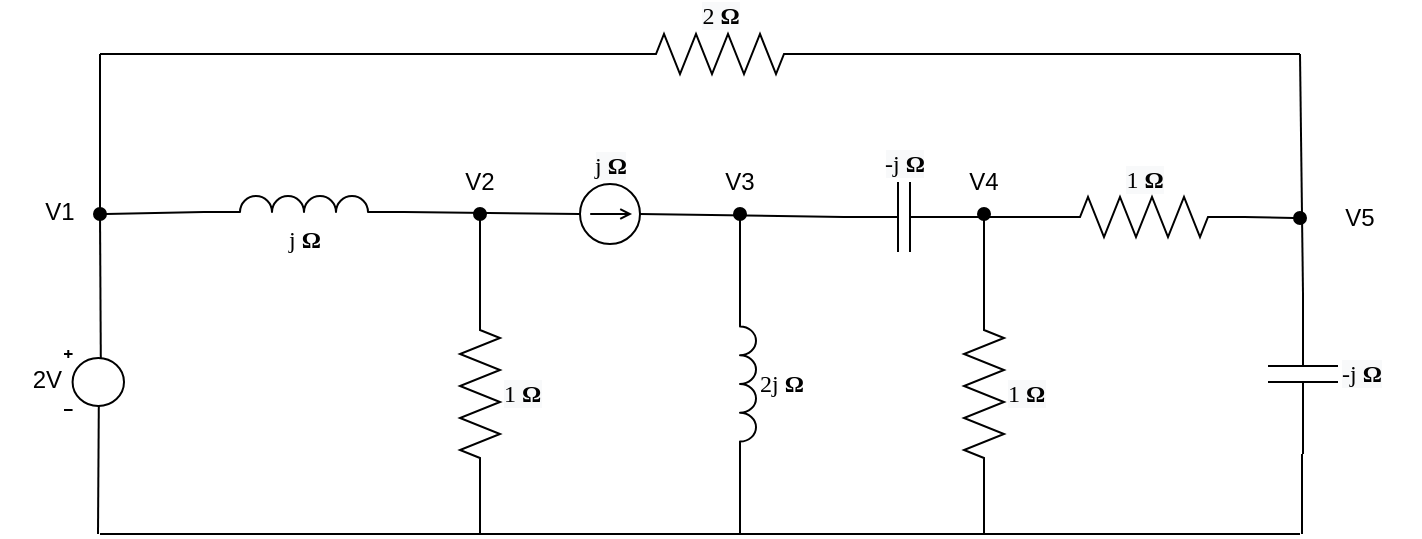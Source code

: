 <mxfile version="20.2.0" type="device" pages="2"><diagram name="Page-1" id="7e0a89b8-554c-2b80-1dc8-d5c74ca68de4"><mxGraphModel dx="1426" dy="825" grid="1" gridSize="10" guides="1" tooltips="1" connect="1" arrows="1" fold="1" page="1" pageScale="1" pageWidth="1100" pageHeight="850" background="none" math="0" shadow="0"><root><mxCell id="0"/><mxCell id="1" parent="0"/><mxCell id="KJZGvPfHqYFfTITc5-n2-2" value="2V&lt;br&gt;" style="pointerEvents=1;verticalLabelPosition=middle;shadow=0;dashed=0;align=right;html=1;verticalAlign=middle;shape=mxgraph.electrical.signal_sources.dc_source_1;labelPosition=left;" parent="1" vertex="1"><mxGeometry x="142" y="588" width="30" height="30" as="geometry"/></mxCell><mxCell id="KJZGvPfHqYFfTITc5-n2-3" value="&lt;span style=&quot;font-family: &amp;#34;verdana&amp;#34;&quot;&gt;j&amp;nbsp;&lt;/span&gt;&lt;b style=&quot;font-family: &amp;#34;verdana&amp;#34;&quot;&gt;Ω&lt;/b&gt;" style="pointerEvents=1;verticalLabelPosition=bottom;shadow=0;dashed=0;align=center;html=1;verticalAlign=top;shape=mxgraph.electrical.inductors.inductor_3;" parent="1" vertex="1"><mxGeometry x="212" y="511" width="100" height="8" as="geometry"/></mxCell><mxCell id="KJZGvPfHqYFfTITc5-n2-4" value="&lt;span style=&quot;color: rgb(0 , 0 , 0) ; font-family: &amp;#34;verdana&amp;#34; ; font-size: 12px ; font-style: normal ; font-weight: 400 ; letter-spacing: normal ; text-align: center ; text-indent: 0px ; text-transform: none ; word-spacing: 0px ; background-color: rgb(248 , 249 , 250) ; display: inline ; float: none&quot;&gt;1&amp;nbsp;&lt;/span&gt;&lt;b style=&quot;color: rgb(0 , 0 , 0) ; font-family: &amp;#34;verdana&amp;#34; ; font-size: 12px ; font-style: normal ; letter-spacing: normal ; text-align: center ; text-indent: 0px ; text-transform: none ; word-spacing: 0px ; background-color: rgb(248 , 249 , 250)&quot;&gt;Ω&lt;/b&gt;" style="pointerEvents=1;verticalLabelPosition=middle;shadow=0;dashed=0;align=left;html=1;verticalAlign=middle;shape=mxgraph.electrical.resistors.resistor_2;direction=south;labelPosition=right;" parent="1" vertex="1"><mxGeometry x="340" y="560" width="20" height="100" as="geometry"/></mxCell><mxCell id="KJZGvPfHqYFfTITc5-n2-5" value="&lt;span style=&quot;color: rgb(0 , 0 , 0) ; font-family: &amp;#34;verdana&amp;#34; ; font-size: 12px ; font-style: normal ; font-weight: 400 ; letter-spacing: normal ; text-align: center ; text-indent: 0px ; text-transform: none ; word-spacing: 0px ; background-color: rgb(248 , 249 , 250) ; display: inline ; float: none&quot;&gt;2&amp;nbsp;&lt;/span&gt;&lt;b style=&quot;color: rgb(0 , 0 , 0) ; font-family: &amp;#34;verdana&amp;#34; ; font-size: 12px ; font-style: normal ; letter-spacing: normal ; text-align: center ; text-indent: 0px ; text-transform: none ; word-spacing: 0px ; background-color: rgb(248 , 249 , 250)&quot;&gt;Ω&lt;/b&gt;" style="pointerEvents=1;verticalLabelPosition=top;shadow=0;dashed=0;align=center;html=1;verticalAlign=bottom;shape=mxgraph.electrical.resistors.resistor_2;direction=west;labelPosition=center;" parent="1" vertex="1"><mxGeometry x="420" y="430" width="100" height="20" as="geometry"/></mxCell><mxCell id="KJZGvPfHqYFfTITc5-n2-6" value="&lt;span style=&quot;color: rgb(0 , 0 , 0) ; font-size: 12px ; font-style: normal ; font-weight: 400 ; letter-spacing: normal ; text-indent: 0px ; text-transform: none ; word-spacing: 0px ; font-family: &amp;#34;verdana&amp;#34; ; text-align: center ; background-color: rgb(248 , 249 , 250) ; display: inline ; float: none&quot;&gt;j&amp;nbsp;&lt;/span&gt;&lt;b style=&quot;color: rgb(0 , 0 , 0) ; font-size: 12px ; font-style: normal ; letter-spacing: normal ; text-indent: 0px ; text-transform: none ; word-spacing: 0px ; font-family: &amp;#34;verdana&amp;#34; ; text-align: center ; background-color: rgb(248 , 249 , 250)&quot;&gt;Ω&lt;/b&gt;" style="pointerEvents=1;verticalLabelPosition=top;shadow=0;dashed=0;align=center;html=1;verticalAlign=bottom;shape=mxgraph.electrical.signal_sources.source;aspect=fixed;points=[[0.5,0,0],[1,0.5,0],[0.5,1,0],[0,0.5,0]];elSignalType=dc1;labelPosition=center;" parent="1" vertex="1"><mxGeometry x="400" y="505" width="30" height="30" as="geometry"/></mxCell><mxCell id="KJZGvPfHqYFfTITc5-n2-8" value="&lt;span style=&quot;font-family: &amp;#34;verdana&amp;#34;&quot;&gt;2j&amp;nbsp;&lt;/span&gt;&lt;b style=&quot;font-family: &amp;#34;verdana&amp;#34;&quot;&gt;Ω&lt;/b&gt;" style="pointerEvents=1;verticalLabelPosition=middle;shadow=0;dashed=0;align=left;html=1;verticalAlign=middle;shape=mxgraph.electrical.inductors.inductor_3;direction=south;labelPosition=right;" parent="1" vertex="1"><mxGeometry x="480" y="560" width="8" height="90" as="geometry"/></mxCell><mxCell id="KJZGvPfHqYFfTITc5-n2-9" value="&lt;span style=&quot;color: rgb(0 , 0 , 0) ; font-size: 12px ; font-style: normal ; font-weight: 400 ; letter-spacing: normal ; text-align: left ; text-indent: 0px ; text-transform: none ; word-spacing: 0px ; background-color: rgb(248 , 249 , 250) ; font-family: &amp;#34;verdana&amp;#34;&quot;&gt;-j&amp;nbsp;&lt;/span&gt;&lt;b style=&quot;color: rgb(0 , 0 , 0) ; font-size: 12px ; font-style: normal ; letter-spacing: normal ; text-align: left ; text-indent: 0px ; text-transform: none ; word-spacing: 0px ; background-color: rgb(248 , 249 , 250) ; font-family: &amp;#34;verdana&amp;#34;&quot;&gt;Ω&lt;/b&gt;" style="pointerEvents=1;verticalLabelPosition=top;shadow=0;dashed=0;align=center;html=1;verticalAlign=bottom;shape=mxgraph.electrical.capacitors.capacitor_1;labelPosition=center;" parent="1" vertex="1"><mxGeometry x="532" y="504" width="60" height="35" as="geometry"/></mxCell><mxCell id="KJZGvPfHqYFfTITc5-n2-11" value="&lt;span style=&quot;color: rgb(0 , 0 , 0) ; font-size: 12px ; font-style: normal ; font-weight: 400 ; letter-spacing: normal ; text-align: left ; text-indent: 0px ; text-transform: none ; word-spacing: 0px ; background-color: rgb(248 , 249 , 250) ; font-family: &amp;#34;verdana&amp;#34;&quot;&gt;-j&amp;nbsp;&lt;/span&gt;&lt;b style=&quot;color: rgb(0 , 0 , 0) ; font-size: 12px ; font-style: normal ; letter-spacing: normal ; text-align: left ; text-indent: 0px ; text-transform: none ; word-spacing: 0px ; background-color: rgb(248 , 249 , 250) ; font-family: &amp;#34;verdana&amp;#34;&quot;&gt;Ω&lt;/b&gt;" style="pointerEvents=1;verticalLabelPosition=middle;shadow=0;dashed=0;align=left;html=1;verticalAlign=middle;shape=mxgraph.electrical.capacitors.capacitor_1;direction=south;labelPosition=right;" parent="1" vertex="1"><mxGeometry x="744" y="560" width="35" height="80" as="geometry"/></mxCell><mxCell id="KJZGvPfHqYFfTITc5-n2-12" value="&lt;span style=&quot;color: rgb(0 , 0 , 0) ; font-family: &amp;#34;verdana&amp;#34; ; font-size: 12px ; font-style: normal ; font-weight: 400 ; letter-spacing: normal ; text-align: center ; text-indent: 0px ; text-transform: none ; word-spacing: 0px ; background-color: rgb(248 , 249 , 250) ; display: inline ; float: none&quot;&gt;1&amp;nbsp;&lt;/span&gt;&lt;b style=&quot;color: rgb(0 , 0 , 0) ; font-family: &amp;#34;verdana&amp;#34; ; font-size: 12px ; font-style: normal ; letter-spacing: normal ; text-align: center ; text-indent: 0px ; text-transform: none ; word-spacing: 0px ; background-color: rgb(248 , 249 , 250)&quot;&gt;Ω&lt;/b&gt;" style="pointerEvents=1;verticalLabelPosition=top;shadow=0;dashed=0;align=center;html=1;verticalAlign=bottom;shape=mxgraph.electrical.resistors.resistor_2;direction=west;labelPosition=center;" parent="1" vertex="1"><mxGeometry x="632" y="511.5" width="100" height="20" as="geometry"/></mxCell><mxCell id="KJZGvPfHqYFfTITc5-n2-13" value="&lt;span style=&quot;color: rgb(0 , 0 , 0) ; font-family: &amp;#34;verdana&amp;#34; ; font-size: 12px ; font-style: normal ; font-weight: 400 ; letter-spacing: normal ; text-align: center ; text-indent: 0px ; text-transform: none ; word-spacing: 0px ; background-color: rgb(248 , 249 , 250) ; display: inline ; float: none&quot;&gt;1&amp;nbsp;&lt;/span&gt;&lt;b style=&quot;color: rgb(0 , 0 , 0) ; font-family: &amp;#34;verdana&amp;#34; ; font-size: 12px ; font-style: normal ; letter-spacing: normal ; text-align: center ; text-indent: 0px ; text-transform: none ; word-spacing: 0px ; background-color: rgb(248 , 249 , 250)&quot;&gt;Ω&lt;/b&gt;" style="pointerEvents=1;verticalLabelPosition=middle;shadow=0;dashed=0;align=left;html=1;verticalAlign=middle;shape=mxgraph.electrical.resistors.resistor_2;direction=south;labelPosition=right;" parent="1" vertex="1"><mxGeometry x="592" y="560" width="20" height="100" as="geometry"/></mxCell><mxCell id="KJZGvPfHqYFfTITc5-n2-14" value="" style="endArrow=none;html=1;rounded=0;exitX=0.58;exitY=0.135;exitDx=0;exitDy=0;exitPerimeter=0;" parent="1" edge="1"><mxGeometry width="50" height="50" relative="1" as="geometry"><mxPoint x="160.4" y="592.05" as="sourcePoint"/><mxPoint x="160" y="520" as="targetPoint"/></mxGeometry></mxCell><mxCell id="KJZGvPfHqYFfTITc5-n2-15" value="" style="endArrow=none;html=1;rounded=0;entryX=0;entryY=1;entryDx=0;entryDy=0;entryPerimeter=0;startArrow=oval;startFill=1;" parent="1" target="KJZGvPfHqYFfTITc5-n2-3" edge="1"><mxGeometry width="50" height="50" relative="1" as="geometry"><mxPoint x="160" y="520" as="sourcePoint"/><mxPoint x="570" y="400" as="targetPoint"/></mxGeometry></mxCell><mxCell id="KJZGvPfHqYFfTITc5-n2-16" value="" style="endArrow=none;html=1;rounded=0;" parent="1" edge="1"><mxGeometry width="50" height="50" relative="1" as="geometry"><mxPoint x="160" y="520" as="sourcePoint"/><mxPoint x="160" y="440" as="targetPoint"/></mxGeometry></mxCell><mxCell id="KJZGvPfHqYFfTITc5-n2-17" value="" style="endArrow=none;html=1;rounded=0;entryX=1;entryY=0.5;entryDx=0;entryDy=0;entryPerimeter=0;" parent="1" target="KJZGvPfHqYFfTITc5-n2-5" edge="1"><mxGeometry width="50" height="50" relative="1" as="geometry"><mxPoint x="160" y="440" as="sourcePoint"/><mxPoint x="570" y="400" as="targetPoint"/></mxGeometry></mxCell><mxCell id="KJZGvPfHqYFfTITc5-n2-18" value="" style="endArrow=none;html=1;rounded=0;exitX=1;exitY=1;exitDx=0;exitDy=0;exitPerimeter=0;entryX=0;entryY=0.5;entryDx=0;entryDy=0;entryPerimeter=0;" parent="1" source="KJZGvPfHqYFfTITc5-n2-3" target="KJZGvPfHqYFfTITc5-n2-6" edge="1"><mxGeometry width="50" height="50" relative="1" as="geometry"><mxPoint x="520" y="450" as="sourcePoint"/><mxPoint x="570" y="400" as="targetPoint"/></mxGeometry></mxCell><mxCell id="KJZGvPfHqYFfTITc5-n2-19" value="" style="endArrow=none;html=1;rounded=0;exitX=1;exitY=0.5;exitDx=0;exitDy=0;exitPerimeter=0;entryX=0;entryY=0.5;entryDx=0;entryDy=0;entryPerimeter=0;" parent="1" source="KJZGvPfHqYFfTITc5-n2-6" target="KJZGvPfHqYFfTITc5-n2-9" edge="1"><mxGeometry width="50" height="50" relative="1" as="geometry"><mxPoint x="520" y="450" as="sourcePoint"/><mxPoint x="570" y="400" as="targetPoint"/></mxGeometry></mxCell><mxCell id="KJZGvPfHqYFfTITc5-n2-20" value="" style="endArrow=none;html=1;rounded=0;exitX=1;exitY=0.5;exitDx=0;exitDy=0;exitPerimeter=0;entryX=1;entryY=0.5;entryDx=0;entryDy=0;entryPerimeter=0;" parent="1" source="KJZGvPfHqYFfTITc5-n2-9" target="KJZGvPfHqYFfTITc5-n2-12" edge="1"><mxGeometry width="50" height="50" relative="1" as="geometry"><mxPoint x="520" y="450" as="sourcePoint"/><mxPoint x="570" y="400" as="targetPoint"/></mxGeometry></mxCell><mxCell id="KJZGvPfHqYFfTITc5-n2-21" value="" style="endArrow=none;html=1;rounded=0;startArrow=oval;startFill=1;entryX=0;entryY=0.5;entryDx=0;entryDy=0;entryPerimeter=0;" parent="1" target="KJZGvPfHqYFfTITc5-n2-12" edge="1"><mxGeometry width="50" height="50" relative="1" as="geometry"><mxPoint x="760" y="522" as="sourcePoint"/><mxPoint x="760" y="522" as="targetPoint"/></mxGeometry></mxCell><mxCell id="KJZGvPfHqYFfTITc5-n2-22" value="" style="endArrow=none;html=1;rounded=0;exitX=0;exitY=0.5;exitDx=0;exitDy=0;exitPerimeter=0;" parent="1" source="KJZGvPfHqYFfTITc5-n2-5" edge="1"><mxGeometry width="50" height="50" relative="1" as="geometry"><mxPoint x="520" y="450" as="sourcePoint"/><mxPoint x="760" y="440" as="targetPoint"/></mxGeometry></mxCell><mxCell id="KJZGvPfHqYFfTITc5-n2-23" value="" style="endArrow=none;html=1;rounded=0;exitX=0;exitY=0.5;exitDx=0;exitDy=0;exitPerimeter=0;" parent="1" source="KJZGvPfHqYFfTITc5-n2-11" edge="1"><mxGeometry width="50" height="50" relative="1" as="geometry"><mxPoint x="520" y="450" as="sourcePoint"/><mxPoint x="760" y="440" as="targetPoint"/></mxGeometry></mxCell><mxCell id="KJZGvPfHqYFfTITc5-n2-24" value="" style="endArrow=none;html=1;rounded=0;" parent="1" edge="1"><mxGeometry width="50" height="50" relative="1" as="geometry"><mxPoint x="761" y="680" as="sourcePoint"/><mxPoint x="761" y="640" as="targetPoint"/></mxGeometry></mxCell><mxCell id="KJZGvPfHqYFfTITc5-n2-25" value="" style="endArrow=none;html=1;rounded=0;exitX=0.58;exitY=0.935;exitDx=0;exitDy=0;exitPerimeter=0;" parent="1" source="KJZGvPfHqYFfTITc5-n2-2" edge="1"><mxGeometry width="50" height="50" relative="1" as="geometry"><mxPoint x="520" y="450" as="sourcePoint"/><mxPoint x="159" y="680" as="targetPoint"/></mxGeometry></mxCell><mxCell id="KJZGvPfHqYFfTITc5-n2-26" value="" style="endArrow=none;html=1;rounded=0;" parent="1" edge="1"><mxGeometry width="50" height="50" relative="1" as="geometry"><mxPoint x="160" y="680" as="sourcePoint"/><mxPoint x="760" y="680" as="targetPoint"/></mxGeometry></mxCell><mxCell id="KJZGvPfHqYFfTITc5-n2-27" value="" style="endArrow=none;html=1;rounded=0;startArrow=oval;startFill=1;entryX=0;entryY=0.5;entryDx=0;entryDy=0;entryPerimeter=0;" parent="1" target="KJZGvPfHqYFfTITc5-n2-4" edge="1"><mxGeometry width="50" height="50" relative="1" as="geometry"><mxPoint x="350" y="520" as="sourcePoint"/><mxPoint x="330" y="550" as="targetPoint"/></mxGeometry></mxCell><mxCell id="KJZGvPfHqYFfTITc5-n2-28" value="" style="endArrow=none;html=1;rounded=0;exitX=1;exitY=0.5;exitDx=0;exitDy=0;exitPerimeter=0;" parent="1" source="KJZGvPfHqYFfTITc5-n2-4" edge="1"><mxGeometry width="50" height="50" relative="1" as="geometry"><mxPoint x="520" y="450" as="sourcePoint"/><mxPoint x="350" y="680" as="targetPoint"/></mxGeometry></mxCell><mxCell id="KJZGvPfHqYFfTITc5-n2-29" value="" style="endArrow=none;html=1;rounded=0;startArrow=oval;startFill=1;entryX=0;entryY=1;entryDx=0;entryDy=0;entryPerimeter=0;" parent="1" target="KJZGvPfHqYFfTITc5-n2-8" edge="1"><mxGeometry width="50" height="50" relative="1" as="geometry"><mxPoint x="480" y="520" as="sourcePoint"/><mxPoint x="450" y="560" as="targetPoint"/></mxGeometry></mxCell><mxCell id="KJZGvPfHqYFfTITc5-n2-30" value="" style="endArrow=none;html=1;rounded=0;entryX=1;entryY=1;entryDx=0;entryDy=0;entryPerimeter=0;" parent="1" target="KJZGvPfHqYFfTITc5-n2-8" edge="1"><mxGeometry width="50" height="50" relative="1" as="geometry"><mxPoint x="480" y="680" as="sourcePoint"/><mxPoint x="490" y="530" as="targetPoint"/></mxGeometry></mxCell><mxCell id="KJZGvPfHqYFfTITc5-n2-31" value="" style="endArrow=none;html=1;rounded=0;startArrow=oval;startFill=1;entryX=0;entryY=0.5;entryDx=0;entryDy=0;entryPerimeter=0;" parent="1" target="KJZGvPfHqYFfTITc5-n2-13" edge="1"><mxGeometry width="50" height="50" relative="1" as="geometry"><mxPoint x="602" y="520" as="sourcePoint"/><mxPoint x="630" y="550" as="targetPoint"/></mxGeometry></mxCell><mxCell id="KJZGvPfHqYFfTITc5-n2-32" value="" style="endArrow=none;html=1;rounded=0;entryX=1;entryY=0.5;entryDx=0;entryDy=0;entryPerimeter=0;" parent="1" target="KJZGvPfHqYFfTITc5-n2-13" edge="1"><mxGeometry width="50" height="50" relative="1" as="geometry"><mxPoint x="602" y="680" as="sourcePoint"/><mxPoint x="510" y="550" as="targetPoint"/></mxGeometry></mxCell><mxCell id="KJZGvPfHqYFfTITc5-n2-33" value="V1" style="text;html=1;strokeColor=none;fillColor=none;align=center;verticalAlign=middle;whiteSpace=wrap;rounded=0;" parent="1" vertex="1"><mxGeometry x="110" y="504" width="60" height="30" as="geometry"/></mxCell><mxCell id="KJZGvPfHqYFfTITc5-n2-34" value="V2" style="text;html=1;strokeColor=none;fillColor=none;align=center;verticalAlign=middle;whiteSpace=wrap;rounded=0;" parent="1" vertex="1"><mxGeometry x="320" y="489" width="60" height="30" as="geometry"/></mxCell><mxCell id="KJZGvPfHqYFfTITc5-n2-35" value="V3" style="text;html=1;strokeColor=none;fillColor=none;align=center;verticalAlign=middle;whiteSpace=wrap;rounded=0;" parent="1" vertex="1"><mxGeometry x="450" y="489" width="60" height="30" as="geometry"/></mxCell><mxCell id="KJZGvPfHqYFfTITc5-n2-36" value="V4" style="text;html=1;strokeColor=none;fillColor=none;align=center;verticalAlign=middle;whiteSpace=wrap;rounded=0;" parent="1" vertex="1"><mxGeometry x="572" y="489" width="60" height="30" as="geometry"/></mxCell><mxCell id="KJZGvPfHqYFfTITc5-n2-37" value="V5" style="text;html=1;strokeColor=none;fillColor=none;align=center;verticalAlign=middle;whiteSpace=wrap;rounded=0;" parent="1" vertex="1"><mxGeometry x="760" y="506.5" width="60" height="30" as="geometry"/></mxCell></root></mxGraphModel></diagram><diagram id="PIADJPflnvwCqcO-LirE" name="Page-2"><mxGraphModel dx="1426" dy="825" grid="1" gridSize="10" guides="1" tooltips="1" connect="1" arrows="1" fold="1" page="1" pageScale="1" pageWidth="850" pageHeight="1100" math="0" shadow="0"><root><mxCell id="0"/><mxCell id="1" parent="0"/><mxCell id="mvBeSJ_Uc3Nls9r6mQvD-1" value="2V&lt;br&gt;" style="pointerEvents=1;verticalLabelPosition=middle;shadow=0;dashed=0;align=right;html=1;verticalAlign=middle;shape=mxgraph.electrical.signal_sources.dc_source_1;labelPosition=left;" vertex="1" parent="1"><mxGeometry x="142" y="588" width="30" height="30" as="geometry"/></mxCell><mxCell id="mvBeSJ_Uc3Nls9r6mQvD-3" value="&lt;span style=&quot;color: rgb(0 , 0 , 0) ; font-family: &amp;#34;verdana&amp;#34; ; font-size: 12px ; font-style: normal ; font-weight: 400 ; letter-spacing: normal ; text-align: center ; text-indent: 0px ; text-transform: none ; word-spacing: 0px ; background-color: rgb(248 , 249 , 250) ; display: inline ; float: none&quot;&gt;1&amp;nbsp;&lt;/span&gt;&lt;b style=&quot;color: rgb(0 , 0 , 0) ; font-family: &amp;#34;verdana&amp;#34; ; font-size: 12px ; font-style: normal ; letter-spacing: normal ; text-align: center ; text-indent: 0px ; text-transform: none ; word-spacing: 0px ; background-color: rgb(248 , 249 , 250)&quot;&gt;Ω&lt;/b&gt;" style="pointerEvents=1;verticalLabelPosition=middle;shadow=0;dashed=0;align=left;html=1;verticalAlign=middle;shape=mxgraph.electrical.resistors.resistor_2;direction=south;labelPosition=right;" vertex="1" parent="1"><mxGeometry x="340" y="560" width="20" height="100" as="geometry"/></mxCell><mxCell id="mvBeSJ_Uc3Nls9r6mQvD-4" value="&lt;span style=&quot;color: rgb(0 , 0 , 0) ; font-family: &amp;#34;verdana&amp;#34; ; font-size: 12px ; font-style: normal ; font-weight: 400 ; letter-spacing: normal ; text-align: center ; text-indent: 0px ; text-transform: none ; word-spacing: 0px ; background-color: rgb(248 , 249 , 250) ; display: inline ; float: none&quot;&gt;2&amp;nbsp;&lt;/span&gt;&lt;b style=&quot;color: rgb(0 , 0 , 0) ; font-family: &amp;#34;verdana&amp;#34; ; font-size: 12px ; font-style: normal ; letter-spacing: normal ; text-align: center ; text-indent: 0px ; text-transform: none ; word-spacing: 0px ; background-color: rgb(248 , 249 , 250)&quot;&gt;Ω&lt;/b&gt;" style="pointerEvents=1;verticalLabelPosition=top;shadow=0;dashed=0;align=center;html=1;verticalAlign=bottom;shape=mxgraph.electrical.resistors.resistor_2;direction=west;labelPosition=center;" vertex="1" parent="1"><mxGeometry x="420" y="430" width="100" height="20" as="geometry"/></mxCell><mxCell id="mvBeSJ_Uc3Nls9r6mQvD-5" value="&lt;span style=&quot;color: rgb(0 , 0 , 0) ; font-size: 12px ; font-style: normal ; font-weight: 400 ; letter-spacing: normal ; text-indent: 0px ; text-transform: none ; word-spacing: 0px ; font-family: &amp;quot;verdana&amp;quot; ; text-align: center ; background-color: rgb(248 , 249 , 250) ; display: inline ; float: none&quot;&gt;1&amp;nbsp;&lt;/span&gt;&lt;span style=&quot;color: rgb(0, 0, 0); font-size: 12px; font-style: normal; letter-spacing: normal; text-indent: 0px; text-transform: none; word-spacing: 0px; font-family: verdana; text-align: center; background-color: rgb(248, 249, 250); display: inline; float: none;&quot;&gt;&lt;b&gt;A&lt;/b&gt;&lt;/span&gt;" style="pointerEvents=1;verticalLabelPosition=top;shadow=0;dashed=0;align=center;html=1;verticalAlign=bottom;shape=mxgraph.electrical.signal_sources.source;aspect=fixed;points=[[0.5,0,0],[1,0.5,0],[0.5,1,0],[0,0.5,0]];elSignalType=dc1;labelPosition=center;" vertex="1" parent="1"><mxGeometry x="400" y="505" width="30" height="30" as="geometry"/></mxCell><mxCell id="mvBeSJ_Uc3Nls9r6mQvD-9" value="&lt;span style=&quot;color: rgb(0 , 0 , 0) ; font-family: &amp;#34;verdana&amp;#34; ; font-size: 12px ; font-style: normal ; font-weight: 400 ; letter-spacing: normal ; text-align: center ; text-indent: 0px ; text-transform: none ; word-spacing: 0px ; background-color: rgb(248 , 249 , 250) ; display: inline ; float: none&quot;&gt;1&amp;nbsp;&lt;/span&gt;&lt;b style=&quot;color: rgb(0 , 0 , 0) ; font-family: &amp;#34;verdana&amp;#34; ; font-size: 12px ; font-style: normal ; letter-spacing: normal ; text-align: center ; text-indent: 0px ; text-transform: none ; word-spacing: 0px ; background-color: rgb(248 , 249 , 250)&quot;&gt;Ω&lt;/b&gt;" style="pointerEvents=1;verticalLabelPosition=top;shadow=0;dashed=0;align=center;html=1;verticalAlign=bottom;shape=mxgraph.electrical.resistors.resistor_2;direction=west;labelPosition=center;" vertex="1" parent="1"><mxGeometry x="632" y="509.5" width="100" height="20" as="geometry"/></mxCell><mxCell id="mvBeSJ_Uc3Nls9r6mQvD-10" value="&lt;span style=&quot;color: rgb(0 , 0 , 0) ; font-family: &amp;#34;verdana&amp;#34; ; font-size: 12px ; font-style: normal ; font-weight: 400 ; letter-spacing: normal ; text-align: center ; text-indent: 0px ; text-transform: none ; word-spacing: 0px ; background-color: rgb(248 , 249 , 250) ; display: inline ; float: none&quot;&gt;1&amp;nbsp;&lt;/span&gt;&lt;b style=&quot;color: rgb(0 , 0 , 0) ; font-family: &amp;#34;verdana&amp;#34; ; font-size: 12px ; font-style: normal ; letter-spacing: normal ; text-align: center ; text-indent: 0px ; text-transform: none ; word-spacing: 0px ; background-color: rgb(248 , 249 , 250)&quot;&gt;Ω&lt;/b&gt;" style="pointerEvents=1;verticalLabelPosition=middle;shadow=0;dashed=0;align=left;html=1;verticalAlign=middle;shape=mxgraph.electrical.resistors.resistor_2;direction=south;labelPosition=right;" vertex="1" parent="1"><mxGeometry x="592" y="560" width="20" height="100" as="geometry"/></mxCell><mxCell id="mvBeSJ_Uc3Nls9r6mQvD-11" value="" style="endArrow=none;html=1;rounded=0;exitX=0.58;exitY=0.135;exitDx=0;exitDy=0;exitPerimeter=0;" edge="1" parent="1"><mxGeometry width="50" height="50" relative="1" as="geometry"><mxPoint x="160.4" y="592.05" as="sourcePoint"/><mxPoint x="160" y="520" as="targetPoint"/></mxGeometry></mxCell><mxCell id="mvBeSJ_Uc3Nls9r6mQvD-12" value="" style="endArrow=none;html=1;rounded=0;entryX=0;entryY=1;entryDx=0;entryDy=0;entryPerimeter=0;startArrow=oval;startFill=1;" edge="1" parent="1"><mxGeometry width="50" height="50" relative="1" as="geometry"><mxPoint x="160" y="520" as="sourcePoint"/><mxPoint x="212" y="519" as="targetPoint"/></mxGeometry></mxCell><mxCell id="mvBeSJ_Uc3Nls9r6mQvD-13" value="" style="endArrow=none;html=1;rounded=0;" edge="1" parent="1"><mxGeometry width="50" height="50" relative="1" as="geometry"><mxPoint x="160" y="520" as="sourcePoint"/><mxPoint x="160" y="440" as="targetPoint"/></mxGeometry></mxCell><mxCell id="mvBeSJ_Uc3Nls9r6mQvD-14" value="" style="endArrow=none;html=1;rounded=0;entryX=1;entryY=0.5;entryDx=0;entryDy=0;entryPerimeter=0;" edge="1" parent="1" target="mvBeSJ_Uc3Nls9r6mQvD-4"><mxGeometry width="50" height="50" relative="1" as="geometry"><mxPoint x="160" y="440" as="sourcePoint"/><mxPoint x="570" y="400" as="targetPoint"/></mxGeometry></mxCell><mxCell id="mvBeSJ_Uc3Nls9r6mQvD-15" value="" style="endArrow=none;html=1;rounded=0;exitX=1;exitY=1;exitDx=0;exitDy=0;exitPerimeter=0;entryX=0;entryY=0.5;entryDx=0;entryDy=0;entryPerimeter=0;" edge="1" parent="1" target="mvBeSJ_Uc3Nls9r6mQvD-5"><mxGeometry width="50" height="50" relative="1" as="geometry"><mxPoint x="312" y="519" as="sourcePoint"/><mxPoint x="570" y="400" as="targetPoint"/></mxGeometry></mxCell><mxCell id="mvBeSJ_Uc3Nls9r6mQvD-16" value="" style="endArrow=none;html=1;rounded=0;exitX=1;exitY=0.5;exitDx=0;exitDy=0;exitPerimeter=0;entryX=0.5;entryY=1;entryDx=0;entryDy=0;" edge="1" parent="1" source="mvBeSJ_Uc3Nls9r6mQvD-5" target="mvBeSJ_Uc3Nls9r6mQvD-32"><mxGeometry width="50" height="50" relative="1" as="geometry"><mxPoint x="520" y="450" as="sourcePoint"/><mxPoint x="532" y="521.5" as="targetPoint"/></mxGeometry></mxCell><mxCell id="mvBeSJ_Uc3Nls9r6mQvD-17" value="" style="endArrow=none;html=1;rounded=0;exitX=0;exitY=0.5;exitDx=0;exitDy=0;exitPerimeter=0;entryX=1;entryY=0.5;entryDx=0;entryDy=0;entryPerimeter=0;" edge="1" parent="1" source="mvBeSJ_Uc3Nls9r6mQvD-38" target="mvBeSJ_Uc3Nls9r6mQvD-9"><mxGeometry width="50" height="50" relative="1" as="geometry"><mxPoint x="592" y="521.5" as="sourcePoint"/><mxPoint x="570" y="400" as="targetPoint"/></mxGeometry></mxCell><mxCell id="mvBeSJ_Uc3Nls9r6mQvD-18" value="" style="endArrow=none;html=1;rounded=0;startArrow=oval;startFill=1;" edge="1" parent="1"><mxGeometry width="50" height="50" relative="1" as="geometry"><mxPoint x="760" y="519" as="sourcePoint"/><mxPoint x="732" y="519" as="targetPoint"/></mxGeometry></mxCell><mxCell id="mvBeSJ_Uc3Nls9r6mQvD-19" value="" style="endArrow=none;html=1;rounded=0;exitX=0;exitY=0.5;exitDx=0;exitDy=0;exitPerimeter=0;" edge="1" parent="1" source="mvBeSJ_Uc3Nls9r6mQvD-4"><mxGeometry width="50" height="50" relative="1" as="geometry"><mxPoint x="520" y="450" as="sourcePoint"/><mxPoint x="760" y="440" as="targetPoint"/></mxGeometry></mxCell><mxCell id="mvBeSJ_Uc3Nls9r6mQvD-20" value="" style="endArrow=none;html=1;rounded=0;exitX=0;exitY=0.5;exitDx=0;exitDy=0;exitPerimeter=0;" edge="1" parent="1"><mxGeometry width="50" height="50" relative="1" as="geometry"><mxPoint x="761.5" y="560" as="sourcePoint"/><mxPoint x="760" y="440" as="targetPoint"/></mxGeometry></mxCell><mxCell id="mvBeSJ_Uc3Nls9r6mQvD-21" value="" style="endArrow=none;html=1;rounded=0;" edge="1" parent="1"><mxGeometry width="50" height="50" relative="1" as="geometry"><mxPoint x="761" y="680" as="sourcePoint"/><mxPoint x="761" y="640" as="targetPoint"/></mxGeometry></mxCell><mxCell id="mvBeSJ_Uc3Nls9r6mQvD-22" value="" style="endArrow=none;html=1;rounded=0;exitX=0.58;exitY=0.935;exitDx=0;exitDy=0;exitPerimeter=0;" edge="1" parent="1" source="mvBeSJ_Uc3Nls9r6mQvD-1"><mxGeometry width="50" height="50" relative="1" as="geometry"><mxPoint x="520" y="450" as="sourcePoint"/><mxPoint x="159" y="680" as="targetPoint"/></mxGeometry></mxCell><mxCell id="mvBeSJ_Uc3Nls9r6mQvD-23" value="" style="endArrow=none;html=1;rounded=0;" edge="1" parent="1"><mxGeometry width="50" height="50" relative="1" as="geometry"><mxPoint x="160" y="680" as="sourcePoint"/><mxPoint x="760" y="680" as="targetPoint"/></mxGeometry></mxCell><mxCell id="mvBeSJ_Uc3Nls9r6mQvD-24" value="" style="endArrow=none;html=1;rounded=0;startArrow=oval;startFill=1;entryX=0;entryY=0.5;entryDx=0;entryDy=0;entryPerimeter=0;" edge="1" parent="1" target="mvBeSJ_Uc3Nls9r6mQvD-3"><mxGeometry width="50" height="50" relative="1" as="geometry"><mxPoint x="350" y="520" as="sourcePoint"/><mxPoint x="330" y="550" as="targetPoint"/></mxGeometry></mxCell><mxCell id="mvBeSJ_Uc3Nls9r6mQvD-25" value="" style="endArrow=none;html=1;rounded=0;exitX=1;exitY=0.5;exitDx=0;exitDy=0;exitPerimeter=0;" edge="1" parent="1" source="mvBeSJ_Uc3Nls9r6mQvD-3"><mxGeometry width="50" height="50" relative="1" as="geometry"><mxPoint x="520" y="450" as="sourcePoint"/><mxPoint x="350" y="680" as="targetPoint"/></mxGeometry></mxCell><mxCell id="mvBeSJ_Uc3Nls9r6mQvD-26" value="" style="endArrow=none;html=1;rounded=0;startArrow=oval;startFill=1;entryX=0;entryY=1;entryDx=0;entryDy=0;entryPerimeter=0;" edge="1" parent="1"><mxGeometry width="50" height="50" relative="1" as="geometry"><mxPoint x="480" y="520" as="sourcePoint"/><mxPoint x="480" y="560" as="targetPoint"/></mxGeometry></mxCell><mxCell id="mvBeSJ_Uc3Nls9r6mQvD-27" value="" style="endArrow=none;html=1;rounded=0;entryX=1;entryY=1;entryDx=0;entryDy=0;entryPerimeter=0;" edge="1" parent="1"><mxGeometry width="50" height="50" relative="1" as="geometry"><mxPoint x="480" y="680" as="sourcePoint"/><mxPoint x="480" y="650" as="targetPoint"/></mxGeometry></mxCell><mxCell id="mvBeSJ_Uc3Nls9r6mQvD-28" value="" style="endArrow=none;html=1;rounded=0;startArrow=oval;startFill=1;entryX=0;entryY=0.5;entryDx=0;entryDy=0;entryPerimeter=0;" edge="1" parent="1"><mxGeometry width="50" height="50" relative="1" as="geometry"><mxPoint x="602" y="518" as="sourcePoint"/><mxPoint x="602" y="568" as="targetPoint"/></mxGeometry></mxCell><mxCell id="mvBeSJ_Uc3Nls9r6mQvD-29" value="" style="endArrow=none;html=1;rounded=0;entryX=1;entryY=0.5;entryDx=0;entryDy=0;entryPerimeter=0;" edge="1" parent="1" target="mvBeSJ_Uc3Nls9r6mQvD-10"><mxGeometry width="50" height="50" relative="1" as="geometry"><mxPoint x="602" y="680" as="sourcePoint"/><mxPoint x="510" y="550" as="targetPoint"/></mxGeometry></mxCell><mxCell id="mvBeSJ_Uc3Nls9r6mQvD-30" value="V1" style="text;html=1;strokeColor=none;fillColor=none;align=center;verticalAlign=middle;whiteSpace=wrap;rounded=0;" vertex="1" parent="1"><mxGeometry x="110" y="504" width="60" height="30" as="geometry"/></mxCell><mxCell id="mvBeSJ_Uc3Nls9r6mQvD-31" value="V2" style="text;html=1;strokeColor=none;fillColor=none;align=center;verticalAlign=middle;whiteSpace=wrap;rounded=0;" vertex="1" parent="1"><mxGeometry x="320" y="489" width="60" height="30" as="geometry"/></mxCell><mxCell id="mvBeSJ_Uc3Nls9r6mQvD-32" value="V3" style="text;html=1;strokeColor=none;fillColor=none;align=center;verticalAlign=middle;whiteSpace=wrap;rounded=0;" vertex="1" parent="1"><mxGeometry x="450" y="489" width="60" height="30" as="geometry"/></mxCell><mxCell id="mvBeSJ_Uc3Nls9r6mQvD-33" value="V4" style="text;html=1;strokeColor=none;fillColor=none;align=center;verticalAlign=middle;whiteSpace=wrap;rounded=0;" vertex="1" parent="1"><mxGeometry x="572" y="487" width="60" height="30" as="geometry"/></mxCell><mxCell id="mvBeSJ_Uc3Nls9r6mQvD-34" value="V5" style="text;html=1;strokeColor=none;fillColor=none;align=center;verticalAlign=middle;whiteSpace=wrap;rounded=0;" vertex="1" parent="1"><mxGeometry x="760" y="506.5" width="60" height="30" as="geometry"/></mxCell><mxCell id="mvBeSJ_Uc3Nls9r6mQvD-35" value="&lt;span style=&quot;color: rgb(0 , 0 , 0) ; font-family: &amp;quot;verdana&amp;quot; ; font-size: 12px ; font-style: normal ; font-weight: 400 ; letter-spacing: normal ; text-align: center ; text-indent: 0px ; text-transform: none ; word-spacing: 0px ; background-color: rgb(248 , 249 , 250) ; display: inline ; float: none&quot;&gt;1&amp;nbsp;&lt;/span&gt;&lt;b style=&quot;color: rgb(0 , 0 , 0) ; font-family: &amp;quot;verdana&amp;quot; ; font-size: 12px ; font-style: normal ; letter-spacing: normal ; text-align: center ; text-indent: 0px ; text-transform: none ; word-spacing: 0px ; background-color: rgb(248 , 249 , 250)&quot;&gt;Ω&lt;/b&gt;" style="pointerEvents=1;verticalLabelPosition=top;shadow=0;dashed=0;align=center;html=1;verticalAlign=bottom;shape=mxgraph.electrical.resistors.resistor_2;direction=west;labelPosition=center;" vertex="1" parent="1"><mxGeometry x="210" y="509" width="110" height="20" as="geometry"/></mxCell><mxCell id="mvBeSJ_Uc3Nls9r6mQvD-36" value="&lt;span style=&quot;color: rgb(0 , 0 , 0) ; font-family: &amp;quot;verdana&amp;quot; ; font-size: 12px ; font-style: normal ; font-weight: 400 ; letter-spacing: normal ; text-align: center ; text-indent: 0px ; text-transform: none ; word-spacing: 0px ; background-color: rgb(248 , 249 , 250) ; display: inline ; float: none&quot;&gt;2&amp;nbsp;&lt;/span&gt;&lt;b style=&quot;color: rgb(0 , 0 , 0) ; font-family: &amp;quot;verdana&amp;quot; ; font-size: 12px ; font-style: normal ; letter-spacing: normal ; text-align: center ; text-indent: 0px ; text-transform: none ; word-spacing: 0px ; background-color: rgb(248 , 249 , 250)&quot;&gt;Ω&lt;/b&gt;" style="pointerEvents=1;verticalLabelPosition=middle;shadow=0;dashed=0;align=left;html=1;verticalAlign=middle;shape=mxgraph.electrical.resistors.resistor_2;direction=south;labelPosition=right;" vertex="1" parent="1"><mxGeometry x="470" y="560" width="20" height="100" as="geometry"/></mxCell><mxCell id="mvBeSJ_Uc3Nls9r6mQvD-38" value="&lt;span style=&quot;color: rgb(0 , 0 , 0) ; font-family: &amp;quot;verdana&amp;quot; ; font-size: 12px ; font-style: normal ; font-weight: 400 ; letter-spacing: normal ; text-align: center ; text-indent: 0px ; text-transform: none ; word-spacing: 0px ; background-color: rgb(248 , 249 , 250) ; display: inline ; float: none&quot;&gt;2&amp;nbsp;&lt;/span&gt;&lt;b style=&quot;color: rgb(0 , 0 , 0) ; font-family: &amp;quot;verdana&amp;quot; ; font-size: 12px ; font-style: normal ; letter-spacing: normal ; text-align: center ; text-indent: 0px ; text-transform: none ; word-spacing: 0px ; background-color: rgb(248 , 249 , 250)&quot;&gt;Ω&lt;/b&gt;" style="pointerEvents=1;verticalLabelPosition=top;shadow=0;dashed=0;align=center;html=1;verticalAlign=bottom;shape=mxgraph.electrical.resistors.resistor_2;direction=west;labelPosition=center;" vertex="1" parent="1"><mxGeometry x="482" y="509" width="98" height="20" as="geometry"/></mxCell><mxCell id="mvBeSJ_Uc3Nls9r6mQvD-42" value="&lt;span style=&quot;color: rgb(0 , 0 , 0) ; font-family: &amp;quot;verdana&amp;quot; ; font-size: 12px ; font-style: normal ; font-weight: 400 ; letter-spacing: normal ; text-align: center ; text-indent: 0px ; text-transform: none ; word-spacing: 0px ; background-color: rgb(248 , 249 , 250) ; display: inline ; float: none&quot;&gt;2&amp;nbsp;&lt;/span&gt;&lt;b style=&quot;color: rgb(0 , 0 , 0) ; font-family: &amp;quot;verdana&amp;quot; ; font-size: 12px ; font-style: normal ; letter-spacing: normal ; text-align: center ; text-indent: 0px ; text-transform: none ; word-spacing: 0px ; background-color: rgb(248 , 249 , 250)&quot;&gt;Ω&lt;/b&gt;" style="pointerEvents=1;verticalLabelPosition=middle;shadow=0;dashed=0;align=left;html=1;verticalAlign=middle;shape=mxgraph.electrical.resistors.resistor_2;direction=south;labelPosition=right;" vertex="1" parent="1"><mxGeometry x="751" y="560" width="20" height="100" as="geometry"/></mxCell></root></mxGraphModel></diagram></mxfile>